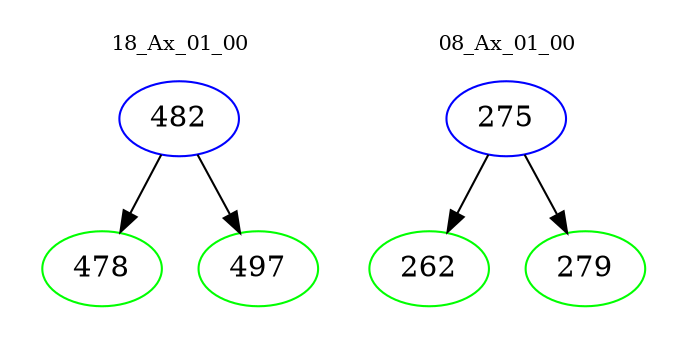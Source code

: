 digraph{
subgraph cluster_0 {
color = white
label = "18_Ax_01_00";
fontsize=10;
T0_482 [label="482", color="blue"]
T0_482 -> T0_478 [color="black"]
T0_478 [label="478", color="green"]
T0_482 -> T0_497 [color="black"]
T0_497 [label="497", color="green"]
}
subgraph cluster_1 {
color = white
label = "08_Ax_01_00";
fontsize=10;
T1_275 [label="275", color="blue"]
T1_275 -> T1_262 [color="black"]
T1_262 [label="262", color="green"]
T1_275 -> T1_279 [color="black"]
T1_279 [label="279", color="green"]
}
}
